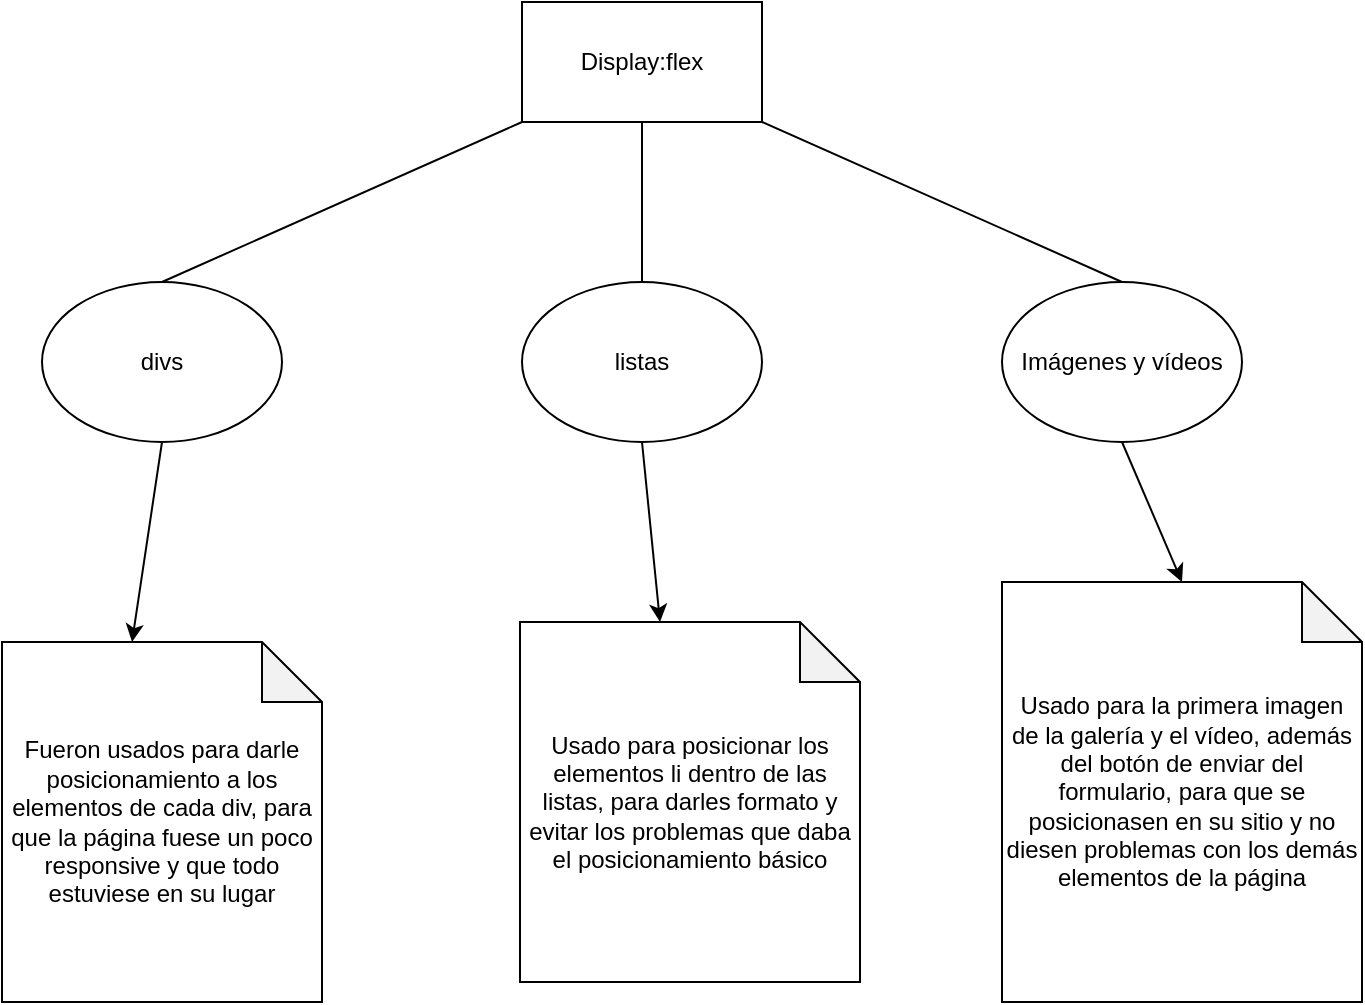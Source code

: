 <mxfile version="20.8.19" type="device"><diagram name="Página-1" id="cHxXPaSIOTu_-B1lErIv"><mxGraphModel dx="1009" dy="621" grid="1" gridSize="10" guides="1" tooltips="1" connect="1" arrows="1" fold="1" page="1" pageScale="1" pageWidth="827" pageHeight="1169" math="0" shadow="0"><root><mxCell id="0"/><mxCell id="1" parent="0"/><mxCell id="m8P0wHXNsUtFAl9LcKO0-1" value="Display:flex" style="rounded=0;whiteSpace=wrap;html=1;" vertex="1" parent="1"><mxGeometry x="330" y="140" width="120" height="60" as="geometry"/></mxCell><mxCell id="m8P0wHXNsUtFAl9LcKO0-2" value="divs" style="ellipse;whiteSpace=wrap;html=1;" vertex="1" parent="1"><mxGeometry x="90" y="280" width="120" height="80" as="geometry"/></mxCell><mxCell id="m8P0wHXNsUtFAl9LcKO0-3" value="listas" style="ellipse;whiteSpace=wrap;html=1;" vertex="1" parent="1"><mxGeometry x="330" y="280" width="120" height="80" as="geometry"/></mxCell><mxCell id="m8P0wHXNsUtFAl9LcKO0-4" value="Imágenes y vídeos" style="ellipse;whiteSpace=wrap;html=1;" vertex="1" parent="1"><mxGeometry x="570" y="280" width="120" height="80" as="geometry"/></mxCell><mxCell id="m8P0wHXNsUtFAl9LcKO0-5" value="" style="endArrow=none;html=1;rounded=0;entryX=0;entryY=1;entryDx=0;entryDy=0;exitX=0.5;exitY=0;exitDx=0;exitDy=0;" edge="1" parent="1" source="m8P0wHXNsUtFAl9LcKO0-2" target="m8P0wHXNsUtFAl9LcKO0-1"><mxGeometry width="50" height="50" relative="1" as="geometry"><mxPoint x="200" y="230" as="sourcePoint"/><mxPoint x="250" y="180" as="targetPoint"/></mxGeometry></mxCell><mxCell id="m8P0wHXNsUtFAl9LcKO0-6" value="" style="endArrow=none;html=1;rounded=0;entryX=0.5;entryY=1;entryDx=0;entryDy=0;exitX=0.5;exitY=0;exitDx=0;exitDy=0;" edge="1" parent="1" source="m8P0wHXNsUtFAl9LcKO0-3" target="m8P0wHXNsUtFAl9LcKO0-1"><mxGeometry width="50" height="50" relative="1" as="geometry"><mxPoint x="380" y="270" as="sourcePoint"/><mxPoint x="430" y="220" as="targetPoint"/></mxGeometry></mxCell><mxCell id="m8P0wHXNsUtFAl9LcKO0-7" value="" style="endArrow=none;html=1;rounded=0;entryX=1;entryY=1;entryDx=0;entryDy=0;exitX=0.5;exitY=0;exitDx=0;exitDy=0;" edge="1" parent="1" source="m8P0wHXNsUtFAl9LcKO0-4" target="m8P0wHXNsUtFAl9LcKO0-1"><mxGeometry width="50" height="50" relative="1" as="geometry"><mxPoint x="530" y="250" as="sourcePoint"/><mxPoint x="580" y="200" as="targetPoint"/></mxGeometry></mxCell><mxCell id="m8P0wHXNsUtFAl9LcKO0-8" value="Fueron usados para darle posicionamiento a los elementos de cada div, para que la página fuese un poco responsive y que todo estuviese en su lugar" style="shape=note;whiteSpace=wrap;html=1;backgroundOutline=1;darkOpacity=0.05;" vertex="1" parent="1"><mxGeometry x="70" y="460" width="160" height="180" as="geometry"/></mxCell><mxCell id="m8P0wHXNsUtFAl9LcKO0-9" value="" style="endArrow=classic;html=1;rounded=0;exitX=0.5;exitY=1;exitDx=0;exitDy=0;entryX=0;entryY=0;entryDx=65;entryDy=0;entryPerimeter=0;" edge="1" parent="1" source="m8P0wHXNsUtFAl9LcKO0-2" target="m8P0wHXNsUtFAl9LcKO0-8"><mxGeometry width="50" height="50" relative="1" as="geometry"><mxPoint x="110" y="470" as="sourcePoint"/><mxPoint x="160" y="420" as="targetPoint"/></mxGeometry></mxCell><mxCell id="m8P0wHXNsUtFAl9LcKO0-10" value="Usado para posicionar los elementos li dentro de las listas, para darles formato y evitar los problemas que daba el posicionamiento básico" style="shape=note;whiteSpace=wrap;html=1;backgroundOutline=1;darkOpacity=0.05;" vertex="1" parent="1"><mxGeometry x="329" y="450" width="170" height="180" as="geometry"/></mxCell><mxCell id="m8P0wHXNsUtFAl9LcKO0-11" value="" style="endArrow=classic;html=1;rounded=0;exitX=0.5;exitY=1;exitDx=0;exitDy=0;entryX=0;entryY=0;entryDx=70;entryDy=0;entryPerimeter=0;" edge="1" parent="1" source="m8P0wHXNsUtFAl9LcKO0-3" target="m8P0wHXNsUtFAl9LcKO0-10"><mxGeometry width="50" height="50" relative="1" as="geometry"><mxPoint x="340" y="450" as="sourcePoint"/><mxPoint x="390" y="400" as="targetPoint"/></mxGeometry></mxCell><mxCell id="m8P0wHXNsUtFAl9LcKO0-12" value="Usado para la primera imagen de la galería y el vídeo, además del botón de enviar del formulario, para que se posicionasen en su sitio y no diesen problemas con los demás elementos de la página" style="shape=note;whiteSpace=wrap;html=1;backgroundOutline=1;darkOpacity=0.05;" vertex="1" parent="1"><mxGeometry x="570" y="430" width="180" height="210" as="geometry"/></mxCell><mxCell id="m8P0wHXNsUtFAl9LcKO0-13" value="" style="endArrow=classic;html=1;rounded=0;exitX=0.5;exitY=1;exitDx=0;exitDy=0;entryX=0.5;entryY=0;entryDx=0;entryDy=0;entryPerimeter=0;" edge="1" parent="1" source="m8P0wHXNsUtFAl9LcKO0-4" target="m8P0wHXNsUtFAl9LcKO0-12"><mxGeometry width="50" height="50" relative="1" as="geometry"><mxPoint x="630" y="430" as="sourcePoint"/><mxPoint x="680" y="380" as="targetPoint"/></mxGeometry></mxCell></root></mxGraphModel></diagram></mxfile>